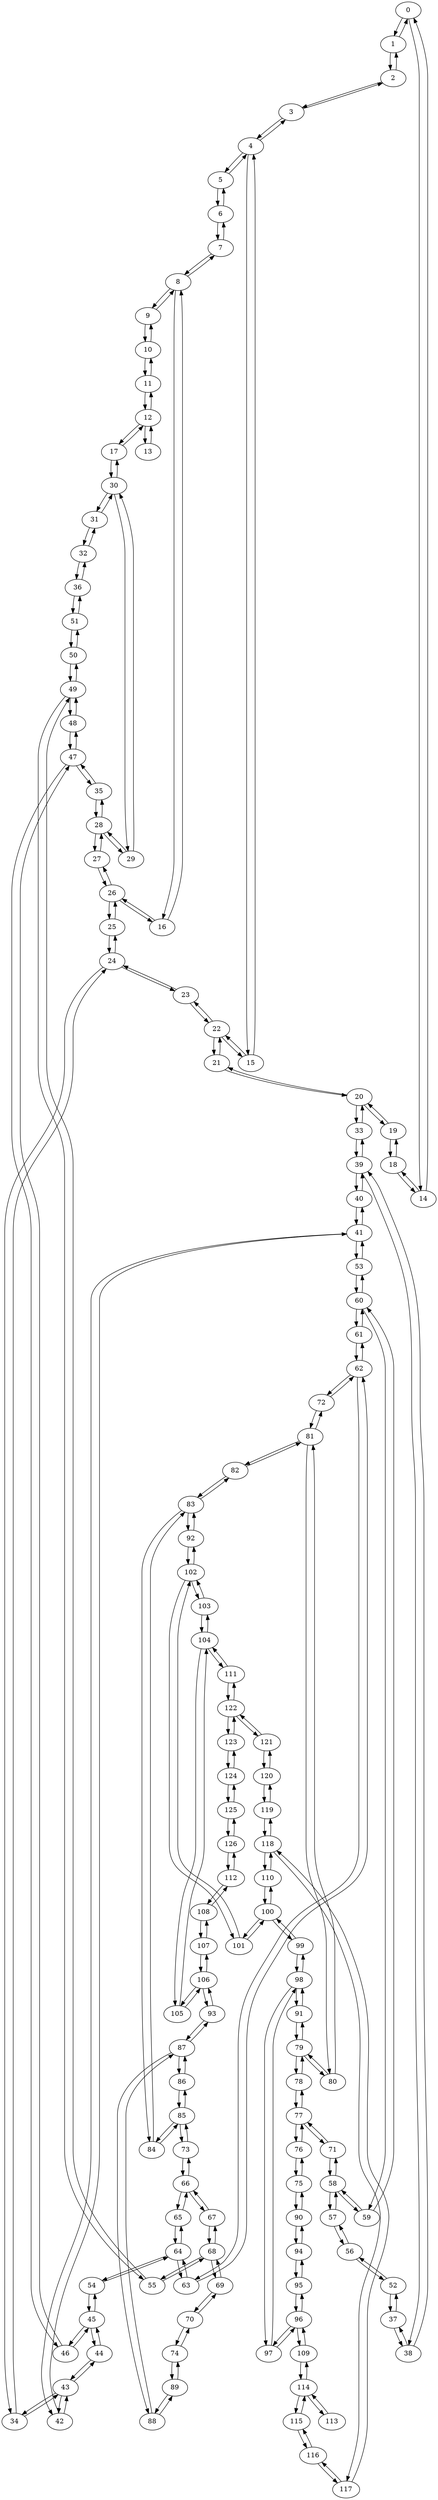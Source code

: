 strict digraph "CNOT error" {
	0 -> 1	["CNOT error"=0.00378];
	0 -> 14	["CNOT error"=1.0];
	1 -> 0	["CNOT error"=0.00378];
	1 -> 2	["CNOT error"=1.0];
	14 -> 0	["CNOT error"=1.0];
	14 -> 18	["CNOT error"=1.0];
	2 -> 1	["CNOT error"=1.0];
	2 -> 3	["CNOT error"=1.0];
	3 -> 2	["CNOT error"=1.0];
	3 -> 4	["CNOT error"=0.01079];
	4 -> 3	["CNOT error"=0.01079];
	4 -> 15	["CNOT error"=1.0];
	4 -> 5	["CNOT error"=1.0];
	15 -> 4	["CNOT error"=1.0];
	15 -> 22	["CNOT error"=1.0];
	5 -> 4	["CNOT error"=1.0];
	5 -> 6	["CNOT error"=1.0];
	6 -> 5	["CNOT error"=1.0];
	6 -> 7	["CNOT error"=1.0];
	7 -> 6	["CNOT error"=1.0];
	7 -> 8	["CNOT error"=0.01203];
	8 -> 7	["CNOT error"=0.01203];
	8 -> 16	["CNOT error"=1.0];
	8 -> 9	["CNOT error"=1.0];
	16 -> 8	["CNOT error"=1.0];
	16 -> 26	["CNOT error"=0.00735];
	9 -> 8	["CNOT error"=1.0];
	9 -> 10	["CNOT error"=1.0];
	10 -> 9	["CNOT error"=1.0];
	10 -> 11	["CNOT error"=0.09558];
	11 -> 10	["CNOT error"=0.09558];
	11 -> 12	["CNOT error"=1.0];
	12 -> 11	["CNOT error"=1.0];
	12 -> 17	["CNOT error"=0.01258];
	12 -> 13	["CNOT error"=1.0];
	17 -> 12	["CNOT error"=0.01258];
	17 -> 30	["CNOT error"=1.0];
	13 -> 12	["CNOT error"=1.0];
	18 -> 14	["CNOT error"=1.0];
	18 -> 19	["CNOT error"=0.02059];
	22 -> 15	["CNOT error"=1.0];
	22 -> 21	["CNOT error"=1.0];
	22 -> 23	["CNOT error"=0.02923];
	26 -> 16	["CNOT error"=0.00735];
	26 -> 25	["CNOT error"=1.0];
	26 -> 27	["CNOT error"=1.0];
	30 -> 17	["CNOT error"=1.0];
	30 -> 29	["CNOT error"=0.01338];
	30 -> 31	["CNOT error"=1.0];
	19 -> 18	["CNOT error"=0.02059];
	19 -> 20	["CNOT error"=1.0];
	20 -> 19	["CNOT error"=1.0];
	20 -> 33	["CNOT error"=0.01109];
	20 -> 21	["CNOT error"=1.0];
	33 -> 20	["CNOT error"=0.01109];
	33 -> 39	["CNOT error"=1.0];
	21 -> 22	["CNOT error"=1.0];
	21 -> 20	["CNOT error"=1.0];
	23 -> 22	["CNOT error"=0.02923];
	23 -> 24	["CNOT error"=1.0];
	24 -> 23	["CNOT error"=1.0];
	24 -> 25	["CNOT error"=0.00823];
	24 -> 34	["CNOT error"=1.0];
	25 -> 26	["CNOT error"=1.0];
	25 -> 24	["CNOT error"=0.00823];
	34 -> 24	["CNOT error"=1.0];
	34 -> 43	["CNOT error"=0.00819];
	27 -> 26	["CNOT error"=1.0];
	27 -> 28	["CNOT error"=0.01024];
	28 -> 27	["CNOT error"=0.01024];
	28 -> 29	["CNOT error"=1.0];
	28 -> 35	["CNOT error"=1.0];
	29 -> 30	["CNOT error"=0.01338];
	29 -> 28	["CNOT error"=1.0];
	35 -> 28	["CNOT error"=1.0];
	35 -> 47	["CNOT error"=1.0];
	31 -> 30	["CNOT error"=1.0];
	31 -> 32	["CNOT error"=1.0];
	32 -> 31	["CNOT error"=1.0];
	32 -> 36	["CNOT error"=0.0054];
	36 -> 32	["CNOT error"=0.0054];
	36 -> 51	["CNOT error"=1.0];
	39 -> 33	["CNOT error"=1.0];
	39 -> 38	["CNOT error"=1.0];
	39 -> 40	["CNOT error"=0.01347];
	43 -> 34	["CNOT error"=0.00819];
	43 -> 42	["CNOT error"=1.0];
	43 -> 44	["CNOT error"=1.0];
	47 -> 35	["CNOT error"=1.0];
	47 -> 46	["CNOT error"=0.00682];
	47 -> 48	["CNOT error"=1.0];
	51 -> 36	["CNOT error"=1.0];
	51 -> 50	["CNOT error"=0.00755];
	37 -> 38	["CNOT error"=0.01247];
	37 -> 52	["CNOT error"=1.0];
	38 -> 39	["CNOT error"=1.0];
	38 -> 37	["CNOT error"=0.01247];
	52 -> 37	["CNOT error"=1.0];
	52 -> 56	["CNOT error"=0.00884];
	40 -> 39	["CNOT error"=0.01347];
	40 -> 41	["CNOT error"=1.0];
	41 -> 40	["CNOT error"=1.0];
	41 -> 42	["CNOT error"=0.00772];
	41 -> 53	["CNOT error"=1.0];
	42 -> 43	["CNOT error"=1.0];
	42 -> 41	["CNOT error"=0.00772];
	53 -> 41	["CNOT error"=1.0];
	53 -> 60	["CNOT error"=1.0];
	44 -> 43	["CNOT error"=1.0];
	44 -> 45	["CNOT error"=1.0];
	45 -> 44	["CNOT error"=1.0];
	45 -> 54	["CNOT error"=0.01086];
	45 -> 46	["CNOT error"=1.0];
	54 -> 45	["CNOT error"=0.01086];
	54 -> 64	["CNOT error"=1.0];
	46 -> 47	["CNOT error"=0.00682];
	46 -> 45	["CNOT error"=1.0];
	48 -> 47	["CNOT error"=1.0];
	48 -> 49	["CNOT error"=1.0];
	49 -> 48	["CNOT error"=1.0];
	49 -> 55	["CNOT error"=0.00945];
	49 -> 50	["CNOT error"=1.0];
	55 -> 49	["CNOT error"=0.00945];
	55 -> 68	["CNOT error"=1.0];
	50 -> 51	["CNOT error"=0.00755];
	50 -> 49	["CNOT error"=1.0];
	56 -> 52	["CNOT error"=0.00884];
	56 -> 57	["CNOT error"=1.0];
	60 -> 53	["CNOT error"=1.0];
	60 -> 59	["CNOT error"=1.0];
	60 -> 61	["CNOT error"=0.01261];
	64 -> 54	["CNOT error"=1.0];
	64 -> 63	["CNOT error"=1.0];
	64 -> 65	["CNOT error"=0.01752];
	68 -> 55	["CNOT error"=1.0];
	68 -> 67	["CNOT error"=1.0];
	68 -> 69	["CNOT error"=0.01375];
	57 -> 56	["CNOT error"=1.0];
	57 -> 58	["CNOT error"=1.0];
	58 -> 57	["CNOT error"=1.0];
	58 -> 59	["CNOT error"=0.01082];
	58 -> 71	["CNOT error"=1.0];
	59 -> 60	["CNOT error"=1.0];
	59 -> 58	["CNOT error"=0.01082];
	71 -> 58	["CNOT error"=1.0];
	71 -> 77	["CNOT error"=1.0];
	61 -> 60	["CNOT error"=0.01261];
	61 -> 62	["CNOT error"=1.0];
	62 -> 61	["CNOT error"=1.0];
	62 -> 72	["CNOT error"=0.00954];
	62 -> 63	["CNOT error"=1.0];
	72 -> 62	["CNOT error"=0.00954];
	72 -> 81	["CNOT error"=1.0];
	63 -> 64	["CNOT error"=1.0];
	63 -> 62	["CNOT error"=1.0];
	65 -> 64	["CNOT error"=0.01752];
	65 -> 66	["CNOT error"=1.0];
	66 -> 65	["CNOT error"=1.0];
	66 -> 73	["CNOT error"=0.02597];
	66 -> 67	["CNOT error"=1.0];
	73 -> 66	["CNOT error"=0.02597];
	73 -> 85	["CNOT error"=1.0];
	67 -> 68	["CNOT error"=1.0];
	67 -> 66	["CNOT error"=1.0];
	69 -> 68	["CNOT error"=0.01375];
	69 -> 70	["CNOT error"=1.0];
	70 -> 69	["CNOT error"=1.0];
	70 -> 74	["CNOT error"=1.0];
	74 -> 70	["CNOT error"=1.0];
	74 -> 89	["CNOT error"=1.0];
	77 -> 71	["CNOT error"=1.0];
	77 -> 76	["CNOT error"=1.0];
	77 -> 78	["CNOT error"=0.01142];
	81 -> 72	["CNOT error"=1.0];
	81 -> 80	["CNOT error"=0.00925];
	81 -> 82	["CNOT error"=1.0];
	85 -> 73	["CNOT error"=1.0];
	85 -> 84	["CNOT error"=1.0];
	85 -> 86	["CNOT error"=0.01634];
	89 -> 74	["CNOT error"=1.0];
	89 -> 88	["CNOT error"=0.00968];
	75 -> 90	["CNOT error"=0.01313];
	75 -> 76	["CNOT error"=1.0];
	90 -> 75	["CNOT error"=0.01313];
	90 -> 94	["CNOT error"=1.0];
	76 -> 77	["CNOT error"=1.0];
	76 -> 75	["CNOT error"=1.0];
	78 -> 77	["CNOT error"=0.01142];
	78 -> 79	["CNOT error"=1.0];
	79 -> 78	["CNOT error"=1.0];
	79 -> 91	["CNOT error"=0.0108];
	79 -> 80	["CNOT error"=1.0];
	91 -> 79	["CNOT error"=0.0108];
	91 -> 98	["CNOT error"=1.0];
	80 -> 81	["CNOT error"=0.00925];
	80 -> 79	["CNOT error"=1.0];
	82 -> 81	["CNOT error"=1.0];
	82 -> 83	["CNOT error"=0.00898];
	83 -> 82	["CNOT error"=0.00898];
	83 -> 92	["CNOT error"=1.0];
	83 -> 84	["CNOT error"=1.0];
	92 -> 83	["CNOT error"=1.0];
	92 -> 102	["CNOT error"=1.0];
	84 -> 85	["CNOT error"=1.0];
	84 -> 83	["CNOT error"=1.0];
	86 -> 85	["CNOT error"=0.01634];
	86 -> 87	["CNOT error"=1.0];
	87 -> 86	["CNOT error"=1.0];
	87 -> 93	["CNOT error"=0.01293];
	87 -> 88	["CNOT error"=1.0];
	93 -> 87	["CNOT error"=0.01293];
	93 -> 106	["CNOT error"=1.0];
	88 -> 89	["CNOT error"=0.00968];
	88 -> 87	["CNOT error"=1.0];
	94 -> 90	["CNOT error"=1.0];
	94 -> 95	["CNOT error"=1.0];
	98 -> 91	["CNOT error"=1.0];
	98 -> 97	["CNOT error"=0.00917];
	98 -> 99	["CNOT error"=1.0];
	102 -> 92	["CNOT error"=1.0];
	102 -> 101	["CNOT error"=1.0];
	102 -> 103	["CNOT error"=0.01056];
	106 -> 93	["CNOT error"=1.0];
	106 -> 105	["CNOT error"=1.0];
	106 -> 107	["CNOT error"=0.01057];
	95 -> 94	["CNOT error"=1.0];
	95 -> 96	["CNOT error"=0.00842];
	96 -> 95	["CNOT error"=0.00842];
	96 -> 109	["CNOT error"=1.0];
	96 -> 97	["CNOT error"=1.0];
	109 -> 96	["CNOT error"=1.0];
	109 -> 114	["CNOT error"=1.0];
	97 -> 98	["CNOT error"=0.00917];
	97 -> 96	["CNOT error"=1.0];
	99 -> 98	["CNOT error"=1.0];
	99 -> 100	["CNOT error"=1.0];
	100 -> 99	["CNOT error"=1.0];
	100 -> 101	["CNOT error"=0.00742];
	100 -> 110	["CNOT error"=1.0];
	101 -> 102	["CNOT error"=1.0];
	101 -> 100	["CNOT error"=0.00742];
	110 -> 100	["CNOT error"=1.0];
	110 -> 118	["CNOT error"=1.0];
	103 -> 102	["CNOT error"=0.01056];
	103 -> 104	["CNOT error"=1.0];
	104 -> 103	["CNOT error"=1.0];
	104 -> 105	["CNOT error"=0.02226];
	104 -> 111	["CNOT error"=1.0];
	105 -> 106	["CNOT error"=1.0];
	105 -> 104	["CNOT error"=0.02226];
	111 -> 104	["CNOT error"=1.0];
	111 -> 122	["CNOT error"=0.02338];
	107 -> 106	["CNOT error"=0.01057];
	107 -> 108	["CNOT error"=1.0];
	108 -> 107	["CNOT error"=1.0];
	108 -> 112	["CNOT error"=1.0];
	112 -> 108	["CNOT error"=1.0];
	112 -> 126	["CNOT error"=0.01231];
	114 -> 109	["CNOT error"=1.0];
	114 -> 113	["CNOT error"=1.0];
	114 -> 115	["CNOT error"=0.00592];
	118 -> 110	["CNOT error"=1.0];
	118 -> 117	["CNOT error"=0.00503];
	118 -> 119	["CNOT error"=1.0];
	122 -> 111	["CNOT error"=0.02338];
	122 -> 121	["CNOT error"=1.0];
	122 -> 123	["CNOT error"=1.0];
	126 -> 112	["CNOT error"=0.01231];
	126 -> 125	["CNOT error"=1.0];
	113 -> 114	["CNOT error"=1.0];
	115 -> 114	["CNOT error"=0.00592];
	115 -> 116	["CNOT error"=1.0];
	116 -> 115	["CNOT error"=1.0];
	116 -> 117	["CNOT error"=1.0];
	117 -> 118	["CNOT error"=0.00503];
	117 -> 116	["CNOT error"=1.0];
	119 -> 118	["CNOT error"=1.0];
	119 -> 120	["CNOT error"=0.00409];
	120 -> 119	["CNOT error"=0.00409];
	120 -> 121	["CNOT error"=1.0];
	121 -> 122	["CNOT error"=1.0];
	121 -> 120	["CNOT error"=1.0];
	123 -> 122	["CNOT error"=1.0];
	123 -> 124	["CNOT error"=1.0];
	124 -> 123	["CNOT error"=1.0];
	124 -> 125	["CNOT error"=0.01496];
	125 -> 126	["CNOT error"=1.0];
	125 -> 124	["CNOT error"=0.01496];
}
